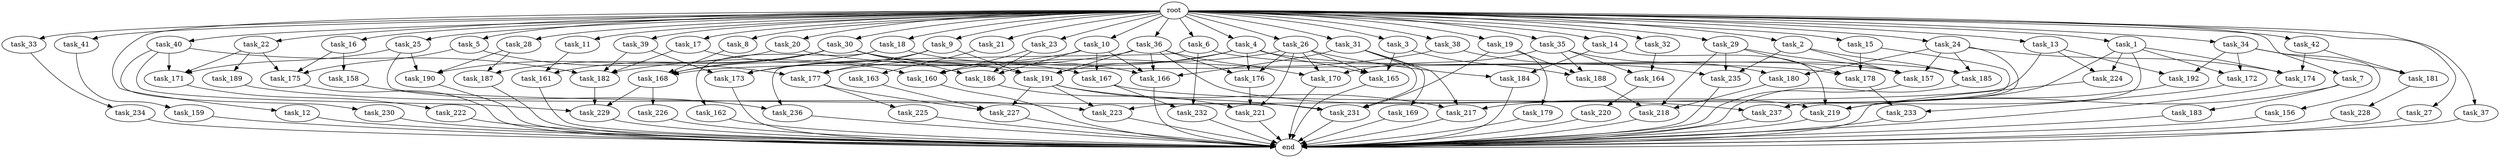 digraph G {
  task_8 [size="102.400000"];
  task_173 [size="133143986176.000000"];
  task_158 [size="30923764531.200001"];
  task_17 [size="102.400000"];
  task_32 [size="102.400000"];
  root [size="0.000000"];
  task_223 [size="94489280512.000000"];
  task_157 [size="239659175116.800018"];
  task_161 [size="38654705664.000000"];
  task_159 [size="3435973836.800000"];
  task_26 [size="102.400000"];
  task_15 [size="102.400000"];
  task_167 [size="73014444032.000000"];
  task_227 [size="210453397504.000000"];
  task_166 [size="154618822656.000000"];
  task_184 [size="6871947673.600000"];
  task_177 [size="153759829196.800018"];
  task_33 [size="102.400000"];
  task_186 [size="76450417868.800003"];
  task_181 [size="17179869184.000000"];
  task_231 [size="207876417126.400024"];
  task_169 [size="21474836480.000000"];
  task_233 [size="34359738368.000000"];
  task_176 [size="67001489817.600006"];
  task_225 [size="54975581388.800003"];
  task_13 [size="102.400000"];
  task_30 [size="102.400000"];
  task_5 [size="102.400000"];
  task_183 [size="42090679500.800003"];
  task_6 [size="102.400000"];
  task_228 [size="85899345920.000000"];
  task_25 [size="102.400000"];
  task_22 [size="102.400000"];
  task_3 [size="102.400000"];
  task_179 [size="30923764531.200001"];
  task_187 [size="85899345920.000000"];
  task_164 [size="84181359001.600006"];
  task_221 [size="103938208563.200012"];
  task_236 [size="63565515980.800003"];
  task_230 [size="3435973836.800000"];
  task_237 [size="125413045043.200012"];
  task_188 [size="86758339379.200012"];
  task_35 [size="102.400000"];
  task_41 [size="102.400000"];
  task_16 [size="102.400000"];
  task_191 [size="164067750707.200012"];
  task_175 [size="142592914227.200012"];
  task_224 [size="52398601011.200005"];
  task_189 [size="69578470195.199997"];
  task_160 [size="127990025420.800003"];
  task_182 [size="142592914227.200012"];
  task_12 [size="102.400000"];
  task_21 [size="102.400000"];
  task_18 [size="102.400000"];
  task_180 [size="111669149696.000000"];
  task_31 [size="102.400000"];
  task_42 [size="102.400000"];
  task_9 [size="102.400000"];
  task_162 [size="69578470195.199997"];
  task_168 [size="158913789952.000000"];
  task_192 [size="24910810316.800003"];
  task_28 [size="102.400000"];
  task_174 [size="114246130073.600006"];
  task_217 [size="121977071206.400009"];
  task_29 [size="102.400000"];
  task_185 [size="197568495616.000000"];
  task_34 [size="102.400000"];
  task_10 [size="102.400000"];
  task_163 [size="42090679500.800003"];
  task_178 [size="115105123532.800003"];
  task_2 [size="102.400000"];
  task_171 [size="158913789952.000000"];
  end [size="0.000000"];
  task_7 [size="102.400000"];
  task_39 [size="102.400000"];
  task_14 [size="102.400000"];
  task_156 [size="3435973836.800000"];
  task_222 [size="21474836480.000000"];
  task_24 [size="102.400000"];
  task_38 [size="102.400000"];
  task_19 [size="102.400000"];
  task_219 [size="70437463654.400009"];
  task_226 [size="7730941132.800000"];
  task_36 [size="102.400000"];
  task_234 [size="7730941132.800000"];
  task_170 [size="67001489817.600006"];
  task_220 [size="21474836480.000000"];
  task_4 [size="102.400000"];
  task_40 [size="102.400000"];
  task_235 [size="197568495616.000000"];
  task_27 [size="102.400000"];
  task_232 [size="63565515980.800003"];
  task_229 [size="97066260889.600006"];
  task_23 [size="102.400000"];
  task_37 [size="102.400000"];
  task_165 [size="59270548684.800003"];
  task_1 [size="102.400000"];
  task_218 [size="153759829196.800018"];
  task_190 [size="210453397504.000000"];
  task_172 [size="34359738368.000000"];
  task_20 [size="102.400000"];
  task_11 [size="102.400000"];

  task_8 -> task_168 [size="536870912.000000"];
  task_173 -> end [size="1.000000"];
  task_158 -> task_236 [size="209715200.000000"];
  task_17 -> task_160 [size="536870912.000000"];
  task_17 -> task_182 [size="536870912.000000"];
  task_32 -> task_164 [size="411041792.000000"];
  root -> task_8 [size="1.000000"];
  root -> task_14 [size="1.000000"];
  root -> task_24 [size="1.000000"];
  root -> task_13 [size="1.000000"];
  root -> task_33 [size="1.000000"];
  root -> task_12 [size="1.000000"];
  root -> task_21 [size="1.000000"];
  root -> task_18 [size="1.000000"];
  root -> task_22 [size="1.000000"];
  root -> task_31 [size="1.000000"];
  root -> task_9 [size="1.000000"];
  root -> task_5 [size="1.000000"];
  root -> task_39 [size="1.000000"];
  root -> task_36 [size="1.000000"];
  root -> task_32 [size="1.000000"];
  root -> task_26 [size="1.000000"];
  root -> task_15 [size="1.000000"];
  root -> task_6 [size="1.000000"];
  root -> task_4 [size="1.000000"];
  root -> task_25 [size="1.000000"];
  root -> task_40 [size="1.000000"];
  root -> task_30 [size="1.000000"];
  root -> task_34 [size="1.000000"];
  root -> task_3 [size="1.000000"];
  root -> task_19 [size="1.000000"];
  root -> task_10 [size="1.000000"];
  root -> task_23 [size="1.000000"];
  root -> task_37 [size="1.000000"];
  root -> task_42 [size="1.000000"];
  root -> task_1 [size="1.000000"];
  root -> task_11 [size="1.000000"];
  root -> task_17 [size="1.000000"];
  root -> task_2 [size="1.000000"];
  root -> task_41 [size="1.000000"];
  root -> task_29 [size="1.000000"];
  root -> task_20 [size="1.000000"];
  root -> task_35 [size="1.000000"];
  root -> task_7 [size="1.000000"];
  root -> task_27 [size="1.000000"];
  root -> task_38 [size="1.000000"];
  root -> task_28 [size="1.000000"];
  root -> task_16 [size="1.000000"];
  task_223 -> end [size="1.000000"];
  task_157 -> end [size="1.000000"];
  task_161 -> end [size="1.000000"];
  task_159 -> end [size="1.000000"];
  task_26 -> task_184 [size="33554432.000000"];
  task_26 -> task_176 [size="33554432.000000"];
  task_26 -> task_170 [size="33554432.000000"];
  task_26 -> task_221 [size="33554432.000000"];
  task_26 -> task_168 [size="33554432.000000"];
  task_26 -> task_165 [size="33554432.000000"];
  task_15 -> task_237 [size="33554432.000000"];
  task_15 -> task_178 [size="33554432.000000"];
  task_167 -> task_237 [size="209715200.000000"];
  task_167 -> task_232 [size="209715200.000000"];
  task_227 -> end [size="1.000000"];
  task_166 -> end [size="1.000000"];
  task_184 -> end [size="1.000000"];
  task_177 -> task_227 [size="536870912.000000"];
  task_177 -> task_225 [size="536870912.000000"];
  task_33 -> task_234 [size="75497472.000000"];
  task_186 -> task_221 [size="679477248.000000"];
  task_181 -> task_228 [size="838860800.000000"];
  task_231 -> end [size="1.000000"];
  task_169 -> end [size="1.000000"];
  task_233 -> end [size="1.000000"];
  task_176 -> task_221 [size="301989888.000000"];
  task_225 -> end [size="1.000000"];
  task_13 -> task_224 [size="209715200.000000"];
  task_13 -> task_223 [size="209715200.000000"];
  task_13 -> task_192 [size="209715200.000000"];
  task_30 -> task_161 [size="301989888.000000"];
  task_30 -> task_167 [size="301989888.000000"];
  task_30 -> task_186 [size="301989888.000000"];
  task_30 -> task_187 [size="301989888.000000"];
  task_30 -> task_191 [size="301989888.000000"];
  task_30 -> task_168 [size="301989888.000000"];
  task_5 -> task_175 [size="411041792.000000"];
  task_5 -> task_177 [size="411041792.000000"];
  task_183 -> end [size="1.000000"];
  task_6 -> task_236 [size="411041792.000000"];
  task_6 -> task_157 [size="411041792.000000"];
  task_6 -> task_232 [size="411041792.000000"];
  task_228 -> end [size="1.000000"];
  task_25 -> task_190 [size="838860800.000000"];
  task_25 -> task_231 [size="838860800.000000"];
  task_25 -> task_171 [size="838860800.000000"];
  task_22 -> task_189 [size="679477248.000000"];
  task_22 -> task_175 [size="679477248.000000"];
  task_22 -> task_171 [size="679477248.000000"];
  task_3 -> task_188 [size="134217728.000000"];
  task_3 -> task_165 [size="134217728.000000"];
  task_179 -> end [size="1.000000"];
  task_187 -> end [size="1.000000"];
  task_164 -> task_220 [size="209715200.000000"];
  task_221 -> end [size="1.000000"];
  task_236 -> end [size="1.000000"];
  task_230 -> end [size="1.000000"];
  task_237 -> end [size="1.000000"];
  task_188 -> task_218 [size="411041792.000000"];
  task_35 -> task_188 [size="411041792.000000"];
  task_35 -> task_170 [size="411041792.000000"];
  task_35 -> task_180 [size="411041792.000000"];
  task_35 -> task_164 [size="411041792.000000"];
  task_41 -> task_159 [size="33554432.000000"];
  task_16 -> task_175 [size="301989888.000000"];
  task_16 -> task_158 [size="301989888.000000"];
  task_191 -> task_231 [size="679477248.000000"];
  task_191 -> task_227 [size="679477248.000000"];
  task_191 -> task_217 [size="679477248.000000"];
  task_191 -> task_223 [size="679477248.000000"];
  task_175 -> end [size="1.000000"];
  task_224 -> end [size="1.000000"];
  task_189 -> task_223 [size="33554432.000000"];
  task_160 -> end [size="1.000000"];
  task_182 -> task_229 [size="838860800.000000"];
  task_12 -> end [size="1.000000"];
  task_21 -> task_163 [size="411041792.000000"];
  task_18 -> task_162 [size="679477248.000000"];
  task_18 -> task_166 [size="679477248.000000"];
  task_18 -> task_168 [size="679477248.000000"];
  task_180 -> task_218 [size="679477248.000000"];
  task_31 -> task_231 [size="209715200.000000"];
  task_31 -> task_169 [size="209715200.000000"];
  task_31 -> task_166 [size="209715200.000000"];
  task_31 -> task_217 [size="209715200.000000"];
  task_42 -> task_181 [size="134217728.000000"];
  task_42 -> task_174 [size="134217728.000000"];
  task_9 -> task_191 [size="679477248.000000"];
  task_9 -> task_173 [size="679477248.000000"];
  task_9 -> task_177 [size="679477248.000000"];
  task_162 -> end [size="1.000000"];
  task_168 -> task_229 [size="75497472.000000"];
  task_168 -> task_226 [size="75497472.000000"];
  task_192 -> task_219 [size="33554432.000000"];
  task_28 -> task_190 [size="536870912.000000"];
  task_28 -> task_187 [size="536870912.000000"];
  task_174 -> end [size="1.000000"];
  task_217 -> end [size="1.000000"];
  task_29 -> task_235 [size="411041792.000000"];
  task_29 -> task_157 [size="411041792.000000"];
  task_29 -> task_178 [size="411041792.000000"];
  task_29 -> task_218 [size="411041792.000000"];
  task_185 -> end [size="1.000000"];
  task_34 -> task_172 [size="33554432.000000"];
  task_34 -> task_156 [size="33554432.000000"];
  task_34 -> task_181 [size="33554432.000000"];
  task_34 -> task_192 [size="33554432.000000"];
  task_10 -> task_167 [size="411041792.000000"];
  task_10 -> task_166 [size="411041792.000000"];
  task_10 -> task_182 [size="411041792.000000"];
  task_10 -> task_186 [size="411041792.000000"];
  task_163 -> task_227 [size="838860800.000000"];
  task_178 -> task_233 [size="33554432.000000"];
  task_2 -> task_185 [size="838860800.000000"];
  task_2 -> task_235 [size="838860800.000000"];
  task_2 -> task_157 [size="838860800.000000"];
  task_171 -> task_222 [size="209715200.000000"];
  task_7 -> task_219 [size="411041792.000000"];
  task_7 -> task_183 [size="411041792.000000"];
  task_39 -> task_173 [size="411041792.000000"];
  task_39 -> task_182 [size="411041792.000000"];
  task_14 -> task_184 [size="33554432.000000"];
  task_14 -> task_219 [size="33554432.000000"];
  task_156 -> end [size="1.000000"];
  task_222 -> end [size="1.000000"];
  task_24 -> task_185 [size="679477248.000000"];
  task_24 -> task_174 [size="679477248.000000"];
  task_24 -> task_237 [size="679477248.000000"];
  task_24 -> task_157 [size="679477248.000000"];
  task_24 -> task_180 [size="679477248.000000"];
  task_38 -> task_235 [size="679477248.000000"];
  task_38 -> task_160 [size="679477248.000000"];
  task_19 -> task_188 [size="301989888.000000"];
  task_19 -> task_231 [size="301989888.000000"];
  task_19 -> task_179 [size="301989888.000000"];
  task_219 -> end [size="1.000000"];
  task_226 -> end [size="1.000000"];
  task_36 -> task_219 [size="209715200.000000"];
  task_36 -> task_173 [size="209715200.000000"];
  task_36 -> task_191 [size="209715200.000000"];
  task_36 -> task_176 [size="209715200.000000"];
  task_36 -> task_170 [size="209715200.000000"];
  task_36 -> task_166 [size="209715200.000000"];
  task_234 -> end [size="1.000000"];
  task_170 -> end [size="1.000000"];
  task_220 -> end [size="1.000000"];
  task_4 -> task_185 [size="411041792.000000"];
  task_4 -> task_191 [size="411041792.000000"];
  task_4 -> task_176 [size="411041792.000000"];
  task_4 -> task_165 [size="411041792.000000"];
  task_4 -> task_177 [size="411041792.000000"];
  task_40 -> task_229 [size="33554432.000000"];
  task_40 -> task_230 [size="33554432.000000"];
  task_40 -> task_182 [size="33554432.000000"];
  task_40 -> task_171 [size="33554432.000000"];
  task_235 -> end [size="1.000000"];
  task_27 -> end [size="1.000000"];
  task_232 -> end [size="1.000000"];
  task_229 -> end [size="1.000000"];
  task_23 -> task_160 [size="33554432.000000"];
  task_23 -> task_186 [size="33554432.000000"];
  task_37 -> end [size="1.000000"];
  task_165 -> end [size="1.000000"];
  task_1 -> task_172 [size="301989888.000000"];
  task_1 -> task_237 [size="301989888.000000"];
  task_1 -> task_174 [size="301989888.000000"];
  task_1 -> task_217 [size="301989888.000000"];
  task_1 -> task_224 [size="301989888.000000"];
  task_218 -> end [size="1.000000"];
  task_190 -> end [size="1.000000"];
  task_172 -> task_233 [size="301989888.000000"];
  task_20 -> task_190 [size="679477248.000000"];
  task_20 -> task_178 [size="679477248.000000"];
  task_11 -> task_161 [size="75497472.000000"];
}
